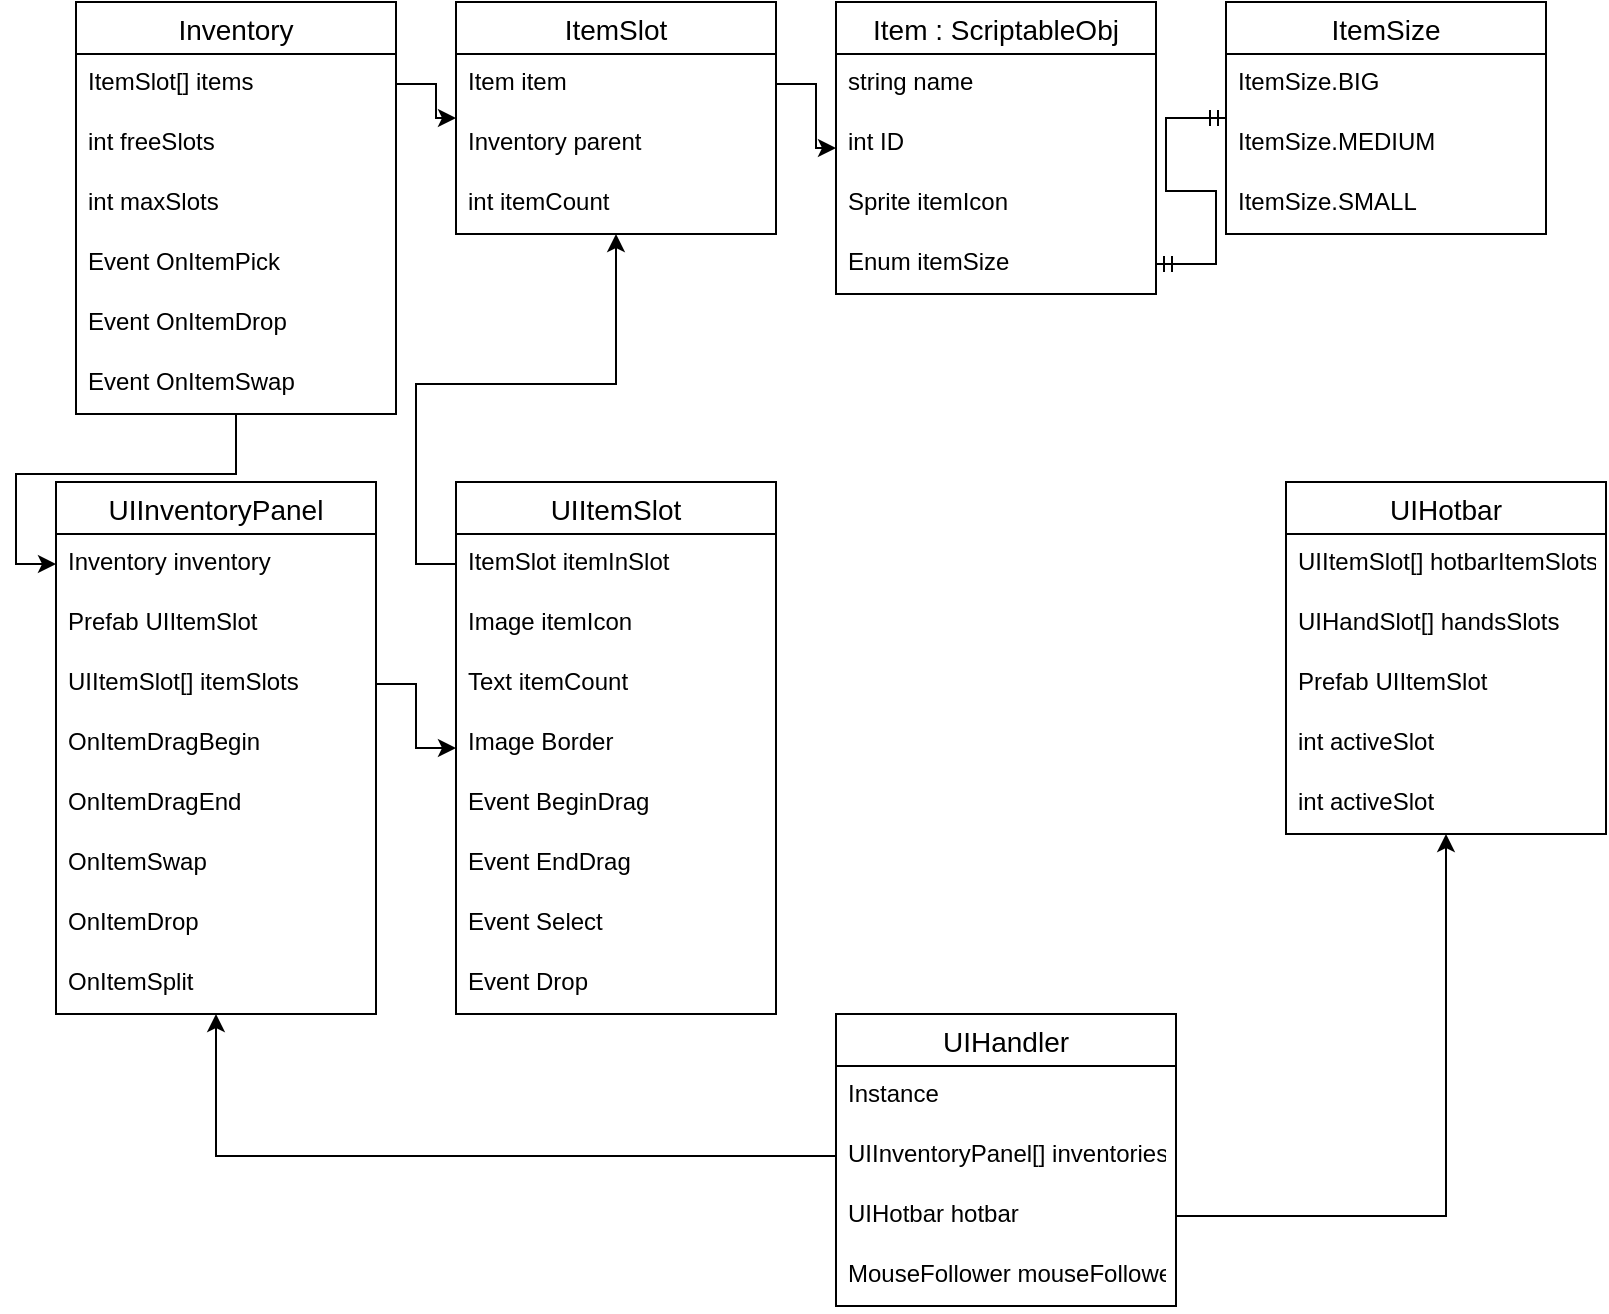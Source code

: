 <mxfile version="18.0.7" type="device"><diagram id="R2lEEEUBdFMjLlhIrx00" name="Page-1"><mxGraphModel dx="1038" dy="579" grid="1" gridSize="10" guides="1" tooltips="1" connect="1" arrows="1" fold="1" page="1" pageScale="1" pageWidth="850" pageHeight="1100" math="0" shadow="0" extFonts="Permanent Marker^https://fonts.googleapis.com/css?family=Permanent+Marker"><root><mxCell id="0"/><mxCell id="1" parent="0"/><mxCell id="UFKgrte6nG0tQklPTg8D-65" style="edgeStyle=orthogonalEdgeStyle;rounded=0;orthogonalLoop=1;jettySize=auto;html=1;" edge="1" parent="1" source="UFKgrte6nG0tQklPTg8D-2" target="UFKgrte6nG0tQklPTg8D-22"><mxGeometry relative="1" as="geometry"><Array as="points"><mxPoint x="160" y="246"/><mxPoint x="50" y="246"/><mxPoint x="50" y="291"/></Array></mxGeometry></mxCell><mxCell id="UFKgrte6nG0tQklPTg8D-2" value="Inventory" style="swimlane;fontStyle=0;childLayout=stackLayout;horizontal=1;startSize=26;horizontalStack=0;resizeParent=1;resizeParentMax=0;resizeLast=0;collapsible=1;marginBottom=0;align=center;fontSize=14;" vertex="1" parent="1"><mxGeometry x="80" y="10" width="160" height="206" as="geometry"/></mxCell><mxCell id="UFKgrte6nG0tQklPTg8D-3" value="ItemSlot[] items" style="text;strokeColor=none;fillColor=none;spacingLeft=4;spacingRight=4;overflow=hidden;rotatable=0;points=[[0,0.5],[1,0.5]];portConstraint=eastwest;fontSize=12;" vertex="1" parent="UFKgrte6nG0tQklPTg8D-2"><mxGeometry y="26" width="160" height="30" as="geometry"/></mxCell><mxCell id="UFKgrte6nG0tQklPTg8D-4" value="int freeSlots" style="text;strokeColor=none;fillColor=none;spacingLeft=4;spacingRight=4;overflow=hidden;rotatable=0;points=[[0,0.5],[1,0.5]];portConstraint=eastwest;fontSize=12;" vertex="1" parent="UFKgrte6nG0tQklPTg8D-2"><mxGeometry y="56" width="160" height="30" as="geometry"/></mxCell><mxCell id="UFKgrte6nG0tQklPTg8D-5" value="int maxSlots" style="text;strokeColor=none;fillColor=none;spacingLeft=4;spacingRight=4;overflow=hidden;rotatable=0;points=[[0,0.5],[1,0.5]];portConstraint=eastwest;fontSize=12;" vertex="1" parent="UFKgrte6nG0tQklPTg8D-2"><mxGeometry y="86" width="160" height="30" as="geometry"/></mxCell><mxCell id="UFKgrte6nG0tQklPTg8D-18" value="Event OnItemPick" style="text;strokeColor=none;fillColor=none;spacingLeft=4;spacingRight=4;overflow=hidden;rotatable=0;points=[[0,0.5],[1,0.5]];portConstraint=eastwest;fontSize=12;" vertex="1" parent="UFKgrte6nG0tQklPTg8D-2"><mxGeometry y="116" width="160" height="30" as="geometry"/></mxCell><mxCell id="UFKgrte6nG0tQklPTg8D-19" value="Event OnItemDrop" style="text;strokeColor=none;fillColor=none;spacingLeft=4;spacingRight=4;overflow=hidden;rotatable=0;points=[[0,0.5],[1,0.5]];portConstraint=eastwest;fontSize=12;" vertex="1" parent="UFKgrte6nG0tQklPTg8D-2"><mxGeometry y="146" width="160" height="30" as="geometry"/></mxCell><mxCell id="UFKgrte6nG0tQklPTg8D-20" value="Event OnItemSwap" style="text;strokeColor=none;fillColor=none;spacingLeft=4;spacingRight=4;overflow=hidden;rotatable=0;points=[[0,0.5],[1,0.5]];portConstraint=eastwest;fontSize=12;" vertex="1" parent="UFKgrte6nG0tQklPTg8D-2"><mxGeometry y="176" width="160" height="30" as="geometry"/></mxCell><mxCell id="UFKgrte6nG0tQklPTg8D-6" value="Item : ScriptableObj" style="swimlane;fontStyle=0;childLayout=stackLayout;horizontal=1;startSize=26;horizontalStack=0;resizeParent=1;resizeParentMax=0;resizeLast=0;collapsible=1;marginBottom=0;align=center;fontSize=14;" vertex="1" parent="1"><mxGeometry x="460" y="10" width="160" height="146" as="geometry"/></mxCell><mxCell id="UFKgrte6nG0tQklPTg8D-7" value="string name" style="text;strokeColor=none;fillColor=none;spacingLeft=4;spacingRight=4;overflow=hidden;rotatable=0;points=[[0,0.5],[1,0.5]];portConstraint=eastwest;fontSize=12;" vertex="1" parent="UFKgrte6nG0tQklPTg8D-6"><mxGeometry y="26" width="160" height="30" as="geometry"/></mxCell><mxCell id="UFKgrte6nG0tQklPTg8D-8" value="int ID" style="text;strokeColor=none;fillColor=none;spacingLeft=4;spacingRight=4;overflow=hidden;rotatable=0;points=[[0,0.5],[1,0.5]];portConstraint=eastwest;fontSize=12;" vertex="1" parent="UFKgrte6nG0tQklPTg8D-6"><mxGeometry y="56" width="160" height="30" as="geometry"/></mxCell><mxCell id="UFKgrte6nG0tQklPTg8D-9" value="Sprite itemIcon" style="text;strokeColor=none;fillColor=none;spacingLeft=4;spacingRight=4;overflow=hidden;rotatable=0;points=[[0,0.5],[1,0.5]];portConstraint=eastwest;fontSize=12;" vertex="1" parent="UFKgrte6nG0tQklPTg8D-6"><mxGeometry y="86" width="160" height="30" as="geometry"/></mxCell><mxCell id="UFKgrte6nG0tQklPTg8D-10" value="Enum itemSize" style="text;strokeColor=none;fillColor=none;spacingLeft=4;spacingRight=4;overflow=hidden;rotatable=0;points=[[0,0.5],[1,0.5]];portConstraint=eastwest;fontSize=12;" vertex="1" parent="UFKgrte6nG0tQklPTg8D-6"><mxGeometry y="116" width="160" height="30" as="geometry"/></mxCell><mxCell id="UFKgrte6nG0tQklPTg8D-13" value="ItemSize" style="swimlane;fontStyle=0;childLayout=stackLayout;horizontal=1;startSize=26;horizontalStack=0;resizeParent=1;resizeParentMax=0;resizeLast=0;collapsible=1;marginBottom=0;align=center;fontSize=14;" vertex="1" parent="1"><mxGeometry x="655" y="10" width="160" height="116" as="geometry"/></mxCell><mxCell id="UFKgrte6nG0tQklPTg8D-14" value="ItemSize.BIG" style="text;strokeColor=none;fillColor=none;spacingLeft=4;spacingRight=4;overflow=hidden;rotatable=0;points=[[0,0.5],[1,0.5]];portConstraint=eastwest;fontSize=12;" vertex="1" parent="UFKgrte6nG0tQklPTg8D-13"><mxGeometry y="26" width="160" height="30" as="geometry"/></mxCell><mxCell id="UFKgrte6nG0tQklPTg8D-15" value="ItemSize.MEDIUM" style="text;strokeColor=none;fillColor=none;spacingLeft=4;spacingRight=4;overflow=hidden;rotatable=0;points=[[0,0.5],[1,0.5]];portConstraint=eastwest;fontSize=12;" vertex="1" parent="UFKgrte6nG0tQklPTg8D-13"><mxGeometry y="56" width="160" height="30" as="geometry"/></mxCell><mxCell id="UFKgrte6nG0tQklPTg8D-16" value="ItemSize.SMALL" style="text;strokeColor=none;fillColor=none;spacingLeft=4;spacingRight=4;overflow=hidden;rotatable=0;points=[[0,0.5],[1,0.5]];portConstraint=eastwest;fontSize=12;" vertex="1" parent="UFKgrte6nG0tQklPTg8D-13"><mxGeometry y="86" width="160" height="30" as="geometry"/></mxCell><mxCell id="UFKgrte6nG0tQklPTg8D-17" value="" style="edgeStyle=entityRelationEdgeStyle;fontSize=12;html=1;endArrow=ERmandOne;startArrow=ERmandOne;rounded=0;" edge="1" parent="1" source="UFKgrte6nG0tQklPTg8D-10" target="UFKgrte6nG0tQklPTg8D-13"><mxGeometry width="100" height="100" relative="1" as="geometry"><mxPoint x="635" y="300" as="sourcePoint"/><mxPoint x="735" y="200" as="targetPoint"/></mxGeometry></mxCell><mxCell id="UFKgrte6nG0tQklPTg8D-21" value="UIInventoryPanel" style="swimlane;fontStyle=0;childLayout=stackLayout;horizontal=1;startSize=26;horizontalStack=0;resizeParent=1;resizeParentMax=0;resizeLast=0;collapsible=1;marginBottom=0;align=center;fontSize=14;" vertex="1" parent="1"><mxGeometry x="70" y="250" width="160" height="266" as="geometry"/></mxCell><mxCell id="UFKgrte6nG0tQklPTg8D-22" value="Inventory inventory&#10;" style="text;strokeColor=none;fillColor=none;spacingLeft=4;spacingRight=4;overflow=hidden;rotatable=0;points=[[0,0.5],[1,0.5]];portConstraint=eastwest;fontSize=12;" vertex="1" parent="UFKgrte6nG0tQklPTg8D-21"><mxGeometry y="26" width="160" height="30" as="geometry"/></mxCell><mxCell id="UFKgrte6nG0tQklPTg8D-23" value="Prefab UIItemSlot&#10;" style="text;strokeColor=none;fillColor=none;spacingLeft=4;spacingRight=4;overflow=hidden;rotatable=0;points=[[0,0.5],[1,0.5]];portConstraint=eastwest;fontSize=12;" vertex="1" parent="UFKgrte6nG0tQklPTg8D-21"><mxGeometry y="56" width="160" height="30" as="geometry"/></mxCell><mxCell id="UFKgrte6nG0tQklPTg8D-66" value="UIItemSlot[] itemSlots" style="text;strokeColor=none;fillColor=none;spacingLeft=4;spacingRight=4;overflow=hidden;rotatable=0;points=[[0,0.5],[1,0.5]];portConstraint=eastwest;fontSize=12;" vertex="1" parent="UFKgrte6nG0tQklPTg8D-21"><mxGeometry y="86" width="160" height="30" as="geometry"/></mxCell><mxCell id="UFKgrte6nG0tQklPTg8D-24" value="OnItemDragBegin&#10;" style="text;strokeColor=none;fillColor=none;spacingLeft=4;spacingRight=4;overflow=hidden;rotatable=0;points=[[0,0.5],[1,0.5]];portConstraint=eastwest;fontSize=12;" vertex="1" parent="UFKgrte6nG0tQklPTg8D-21"><mxGeometry y="116" width="160" height="30" as="geometry"/></mxCell><mxCell id="UFKgrte6nG0tQklPTg8D-25" value="OnItemDragEnd&#10;" style="text;strokeColor=none;fillColor=none;spacingLeft=4;spacingRight=4;overflow=hidden;rotatable=0;points=[[0,0.5],[1,0.5]];portConstraint=eastwest;fontSize=12;" vertex="1" parent="UFKgrte6nG0tQklPTg8D-21"><mxGeometry y="146" width="160" height="30" as="geometry"/></mxCell><mxCell id="UFKgrte6nG0tQklPTg8D-26" value="OnItemSwap" style="text;strokeColor=none;fillColor=none;spacingLeft=4;spacingRight=4;overflow=hidden;rotatable=0;points=[[0,0.5],[1,0.5]];portConstraint=eastwest;fontSize=12;" vertex="1" parent="UFKgrte6nG0tQklPTg8D-21"><mxGeometry y="176" width="160" height="30" as="geometry"/></mxCell><mxCell id="UFKgrte6nG0tQklPTg8D-27" value="OnItemDrop" style="text;strokeColor=none;fillColor=none;spacingLeft=4;spacingRight=4;overflow=hidden;rotatable=0;points=[[0,0.5],[1,0.5]];portConstraint=eastwest;fontSize=12;" vertex="1" parent="UFKgrte6nG0tQklPTg8D-21"><mxGeometry y="206" width="160" height="30" as="geometry"/></mxCell><object label="OnItemSplit" id="UFKgrte6nG0tQklPTg8D-28"><mxCell style="text;strokeColor=none;fillColor=none;spacingLeft=4;spacingRight=4;overflow=hidden;rotatable=0;points=[[0,0.5],[1,0.5]];portConstraint=eastwest;fontSize=12;" vertex="1" parent="UFKgrte6nG0tQklPTg8D-21"><mxGeometry y="236" width="160" height="30" as="geometry"/></mxCell></object><mxCell id="UFKgrte6nG0tQklPTg8D-43" value="UIHandler" style="swimlane;fontStyle=0;childLayout=stackLayout;horizontal=1;startSize=26;horizontalStack=0;resizeParent=1;resizeParentMax=0;resizeLast=0;collapsible=1;marginBottom=0;align=center;fontSize=14;" vertex="1" parent="1"><mxGeometry x="460" y="516" width="170" height="146" as="geometry"/></mxCell><mxCell id="UFKgrte6nG0tQklPTg8D-44" value="Instance" style="text;strokeColor=none;fillColor=none;spacingLeft=4;spacingRight=4;overflow=hidden;rotatable=0;points=[[0,0.5],[1,0.5]];portConstraint=eastwest;fontSize=12;" vertex="1" parent="UFKgrte6nG0tQklPTg8D-43"><mxGeometry y="26" width="170" height="30" as="geometry"/></mxCell><mxCell id="UFKgrte6nG0tQklPTg8D-45" value="UIInventoryPanel[] inventories" style="text;strokeColor=none;fillColor=none;spacingLeft=4;spacingRight=4;overflow=hidden;rotatable=0;points=[[0,0.5],[1,0.5]];portConstraint=eastwest;fontSize=12;" vertex="1" parent="UFKgrte6nG0tQklPTg8D-43"><mxGeometry y="56" width="170" height="30" as="geometry"/></mxCell><mxCell id="UFKgrte6nG0tQklPTg8D-46" value="UIHotbar hotbar" style="text;strokeColor=none;fillColor=none;spacingLeft=4;spacingRight=4;overflow=hidden;rotatable=0;points=[[0,0.5],[1,0.5]];portConstraint=eastwest;fontSize=12;" vertex="1" parent="UFKgrte6nG0tQklPTg8D-43"><mxGeometry y="86" width="170" height="30" as="geometry"/></mxCell><mxCell id="UFKgrte6nG0tQklPTg8D-76" value="MouseFollower mouseFollower" style="text;strokeColor=none;fillColor=none;spacingLeft=4;spacingRight=4;overflow=hidden;rotatable=0;points=[[0,0.5],[1,0.5]];portConstraint=eastwest;fontSize=12;" vertex="1" parent="UFKgrte6nG0tQklPTg8D-43"><mxGeometry y="116" width="170" height="30" as="geometry"/></mxCell><mxCell id="UFKgrte6nG0tQklPTg8D-47" value="UIHotbar" style="swimlane;fontStyle=0;childLayout=stackLayout;horizontal=1;startSize=26;horizontalStack=0;resizeParent=1;resizeParentMax=0;resizeLast=0;collapsible=1;marginBottom=0;align=center;fontSize=14;" vertex="1" parent="1"><mxGeometry x="685" y="250" width="160" height="176" as="geometry"/></mxCell><mxCell id="UFKgrte6nG0tQklPTg8D-48" value="UIItemSlot[] hotbarItemSlots" style="text;strokeColor=none;fillColor=none;spacingLeft=4;spacingRight=4;overflow=hidden;rotatable=0;points=[[0,0.5],[1,0.5]];portConstraint=eastwest;fontSize=12;" vertex="1" parent="UFKgrte6nG0tQklPTg8D-47"><mxGeometry y="26" width="160" height="30" as="geometry"/></mxCell><mxCell id="UFKgrte6nG0tQklPTg8D-78" value="UIHandSlot[] handsSlots" style="text;strokeColor=none;fillColor=none;spacingLeft=4;spacingRight=4;overflow=hidden;rotatable=0;points=[[0,0.5],[1,0.5]];portConstraint=eastwest;fontSize=12;" vertex="1" parent="UFKgrte6nG0tQklPTg8D-47"><mxGeometry y="56" width="160" height="30" as="geometry"/></mxCell><mxCell id="UFKgrte6nG0tQklPTg8D-49" value="Prefab UIItemSlot" style="text;strokeColor=none;fillColor=none;spacingLeft=4;spacingRight=4;overflow=hidden;rotatable=0;points=[[0,0.5],[1,0.5]];portConstraint=eastwest;fontSize=12;" vertex="1" parent="UFKgrte6nG0tQklPTg8D-47"><mxGeometry y="86" width="160" height="30" as="geometry"/></mxCell><mxCell id="UFKgrte6nG0tQklPTg8D-50" value="int activeSlot" style="text;strokeColor=none;fillColor=none;spacingLeft=4;spacingRight=4;overflow=hidden;rotatable=0;points=[[0,0.5],[1,0.5]];portConstraint=eastwest;fontSize=12;" vertex="1" parent="UFKgrte6nG0tQklPTg8D-47"><mxGeometry y="116" width="160" height="30" as="geometry"/></mxCell><mxCell id="UFKgrte6nG0tQklPTg8D-77" value="int activeSlot" style="text;strokeColor=none;fillColor=none;spacingLeft=4;spacingRight=4;overflow=hidden;rotatable=0;points=[[0,0.5],[1,0.5]];portConstraint=eastwest;fontSize=12;" vertex="1" parent="UFKgrte6nG0tQklPTg8D-47"><mxGeometry y="146" width="160" height="30" as="geometry"/></mxCell><mxCell id="UFKgrte6nG0tQklPTg8D-51" value="ItemSlot" style="swimlane;fontStyle=0;childLayout=stackLayout;horizontal=1;startSize=26;horizontalStack=0;resizeParent=1;resizeParentMax=0;resizeLast=0;collapsible=1;marginBottom=0;align=center;fontSize=14;" vertex="1" parent="1"><mxGeometry x="270" y="10" width="160" height="116" as="geometry"/></mxCell><mxCell id="UFKgrte6nG0tQklPTg8D-52" value="Item item" style="text;strokeColor=none;fillColor=none;spacingLeft=4;spacingRight=4;overflow=hidden;rotatable=0;points=[[0,0.5],[1,0.5]];portConstraint=eastwest;fontSize=12;" vertex="1" parent="UFKgrte6nG0tQklPTg8D-51"><mxGeometry y="26" width="160" height="30" as="geometry"/></mxCell><mxCell id="UFKgrte6nG0tQklPTg8D-101" value="Inventory parent" style="text;strokeColor=none;fillColor=none;spacingLeft=4;spacingRight=4;overflow=hidden;rotatable=0;points=[[0,0.5],[1,0.5]];portConstraint=eastwest;fontSize=12;" vertex="1" parent="UFKgrte6nG0tQklPTg8D-51"><mxGeometry y="56" width="160" height="30" as="geometry"/></mxCell><mxCell id="UFKgrte6nG0tQklPTg8D-53" value="int itemCount" style="text;strokeColor=none;fillColor=none;spacingLeft=4;spacingRight=4;overflow=hidden;rotatable=0;points=[[0,0.5],[1,0.5]];portConstraint=eastwest;fontSize=12;" vertex="1" parent="UFKgrte6nG0tQklPTg8D-51"><mxGeometry y="86" width="160" height="30" as="geometry"/></mxCell><mxCell id="UFKgrte6nG0tQklPTg8D-55" style="edgeStyle=orthogonalEdgeStyle;rounded=0;orthogonalLoop=1;jettySize=auto;html=1;" edge="1" parent="1" source="UFKgrte6nG0tQklPTg8D-52" target="UFKgrte6nG0tQklPTg8D-6"><mxGeometry relative="1" as="geometry"/></mxCell><mxCell id="UFKgrte6nG0tQklPTg8D-56" style="edgeStyle=orthogonalEdgeStyle;rounded=0;orthogonalLoop=1;jettySize=auto;html=1;" edge="1" parent="1" source="UFKgrte6nG0tQklPTg8D-3" target="UFKgrte6nG0tQklPTg8D-51"><mxGeometry relative="1" as="geometry"/></mxCell><mxCell id="UFKgrte6nG0tQklPTg8D-58" value="UIItemSlot" style="swimlane;fontStyle=0;childLayout=stackLayout;horizontal=1;startSize=26;horizontalStack=0;resizeParent=1;resizeParentMax=0;resizeLast=0;collapsible=1;marginBottom=0;align=center;fontSize=14;" vertex="1" parent="1"><mxGeometry x="270" y="250" width="160" height="266" as="geometry"/></mxCell><mxCell id="UFKgrte6nG0tQklPTg8D-59" value="ItemSlot itemInSlot" style="text;strokeColor=none;fillColor=none;spacingLeft=4;spacingRight=4;overflow=hidden;rotatable=0;points=[[0,0.5],[1,0.5]];portConstraint=eastwest;fontSize=12;" vertex="1" parent="UFKgrte6nG0tQklPTg8D-58"><mxGeometry y="26" width="160" height="30" as="geometry"/></mxCell><mxCell id="UFKgrte6nG0tQklPTg8D-70" value="Image itemIcon" style="text;strokeColor=none;fillColor=none;spacingLeft=4;spacingRight=4;overflow=hidden;rotatable=0;points=[[0,0.5],[1,0.5]];portConstraint=eastwest;fontSize=12;" vertex="1" parent="UFKgrte6nG0tQklPTg8D-58"><mxGeometry y="56" width="160" height="30" as="geometry"/></mxCell><mxCell id="UFKgrte6nG0tQklPTg8D-71" value="Text itemCount" style="text;strokeColor=none;fillColor=none;spacingLeft=4;spacingRight=4;overflow=hidden;rotatable=0;points=[[0,0.5],[1,0.5]];portConstraint=eastwest;fontSize=12;" vertex="1" parent="UFKgrte6nG0tQklPTg8D-58"><mxGeometry y="86" width="160" height="30" as="geometry"/></mxCell><mxCell id="UFKgrte6nG0tQklPTg8D-72" value="Image Border" style="text;strokeColor=none;fillColor=none;spacingLeft=4;spacingRight=4;overflow=hidden;rotatable=0;points=[[0,0.5],[1,0.5]];portConstraint=eastwest;fontSize=12;" vertex="1" parent="UFKgrte6nG0tQklPTg8D-58"><mxGeometry y="116" width="160" height="30" as="geometry"/></mxCell><mxCell id="UFKgrte6nG0tQklPTg8D-60" value="Event BeginDrag&#10;" style="text;strokeColor=none;fillColor=none;spacingLeft=4;spacingRight=4;overflow=hidden;rotatable=0;points=[[0,0.5],[1,0.5]];portConstraint=eastwest;fontSize=12;" vertex="1" parent="UFKgrte6nG0tQklPTg8D-58"><mxGeometry y="146" width="160" height="30" as="geometry"/></mxCell><mxCell id="UFKgrte6nG0tQklPTg8D-61" value="Event EndDrag" style="text;strokeColor=none;fillColor=none;spacingLeft=4;spacingRight=4;overflow=hidden;rotatable=0;points=[[0,0.5],[1,0.5]];portConstraint=eastwest;fontSize=12;" vertex="1" parent="UFKgrte6nG0tQklPTg8D-58"><mxGeometry y="176" width="160" height="30" as="geometry"/></mxCell><object label="Event Select" HandleLeftClick="Agarra el stack. Habilita Drag" HandleRightClick="Agarra medio stack. Habilita Drag" HandleShiftLeftClick="Activa Use del item. Por defecto lo pondra en la hotbar, sino lo equipa o lo usa" HandleShiftRightClick="" id="UFKgrte6nG0tQklPTg8D-62"><mxCell style="text;strokeColor=none;fillColor=none;spacingLeft=4;spacingRight=4;overflow=hidden;rotatable=0;points=[[0,0.5],[1,0.5]];portConstraint=eastwest;fontSize=12;" vertex="1" parent="UFKgrte6nG0tQklPTg8D-58"><mxGeometry y="206" width="160" height="30" as="geometry"/></mxCell></object><mxCell id="UFKgrte6nG0tQklPTg8D-63" value="Event Drop" style="text;strokeColor=none;fillColor=none;spacingLeft=4;spacingRight=4;overflow=hidden;rotatable=0;points=[[0,0.5],[1,0.5]];portConstraint=eastwest;fontSize=12;" vertex="1" parent="UFKgrte6nG0tQklPTg8D-58"><mxGeometry y="236" width="160" height="30" as="geometry"/></mxCell><mxCell id="UFKgrte6nG0tQklPTg8D-67" style="edgeStyle=orthogonalEdgeStyle;rounded=0;orthogonalLoop=1;jettySize=auto;html=1;" edge="1" parent="1" source="UFKgrte6nG0tQklPTg8D-66" target="UFKgrte6nG0tQklPTg8D-58"><mxGeometry relative="1" as="geometry"/></mxCell><mxCell id="UFKgrte6nG0tQklPTg8D-69" style="edgeStyle=orthogonalEdgeStyle;rounded=0;orthogonalLoop=1;jettySize=auto;html=1;" edge="1" parent="1" source="UFKgrte6nG0tQklPTg8D-59" target="UFKgrte6nG0tQklPTg8D-51"><mxGeometry relative="1" as="geometry"/></mxCell><mxCell id="UFKgrte6nG0tQklPTg8D-74" style="edgeStyle=orthogonalEdgeStyle;rounded=0;orthogonalLoop=1;jettySize=auto;html=1;" edge="1" parent="1" source="UFKgrte6nG0tQklPTg8D-46" target="UFKgrte6nG0tQklPTg8D-47"><mxGeometry relative="1" as="geometry"/></mxCell><mxCell id="UFKgrte6nG0tQklPTg8D-79" style="edgeStyle=orthogonalEdgeStyle;rounded=0;orthogonalLoop=1;jettySize=auto;html=1;" edge="1" parent="1" source="UFKgrte6nG0tQklPTg8D-45" target="UFKgrte6nG0tQklPTg8D-21"><mxGeometry relative="1" as="geometry"/></mxCell></root></mxGraphModel></diagram></mxfile>